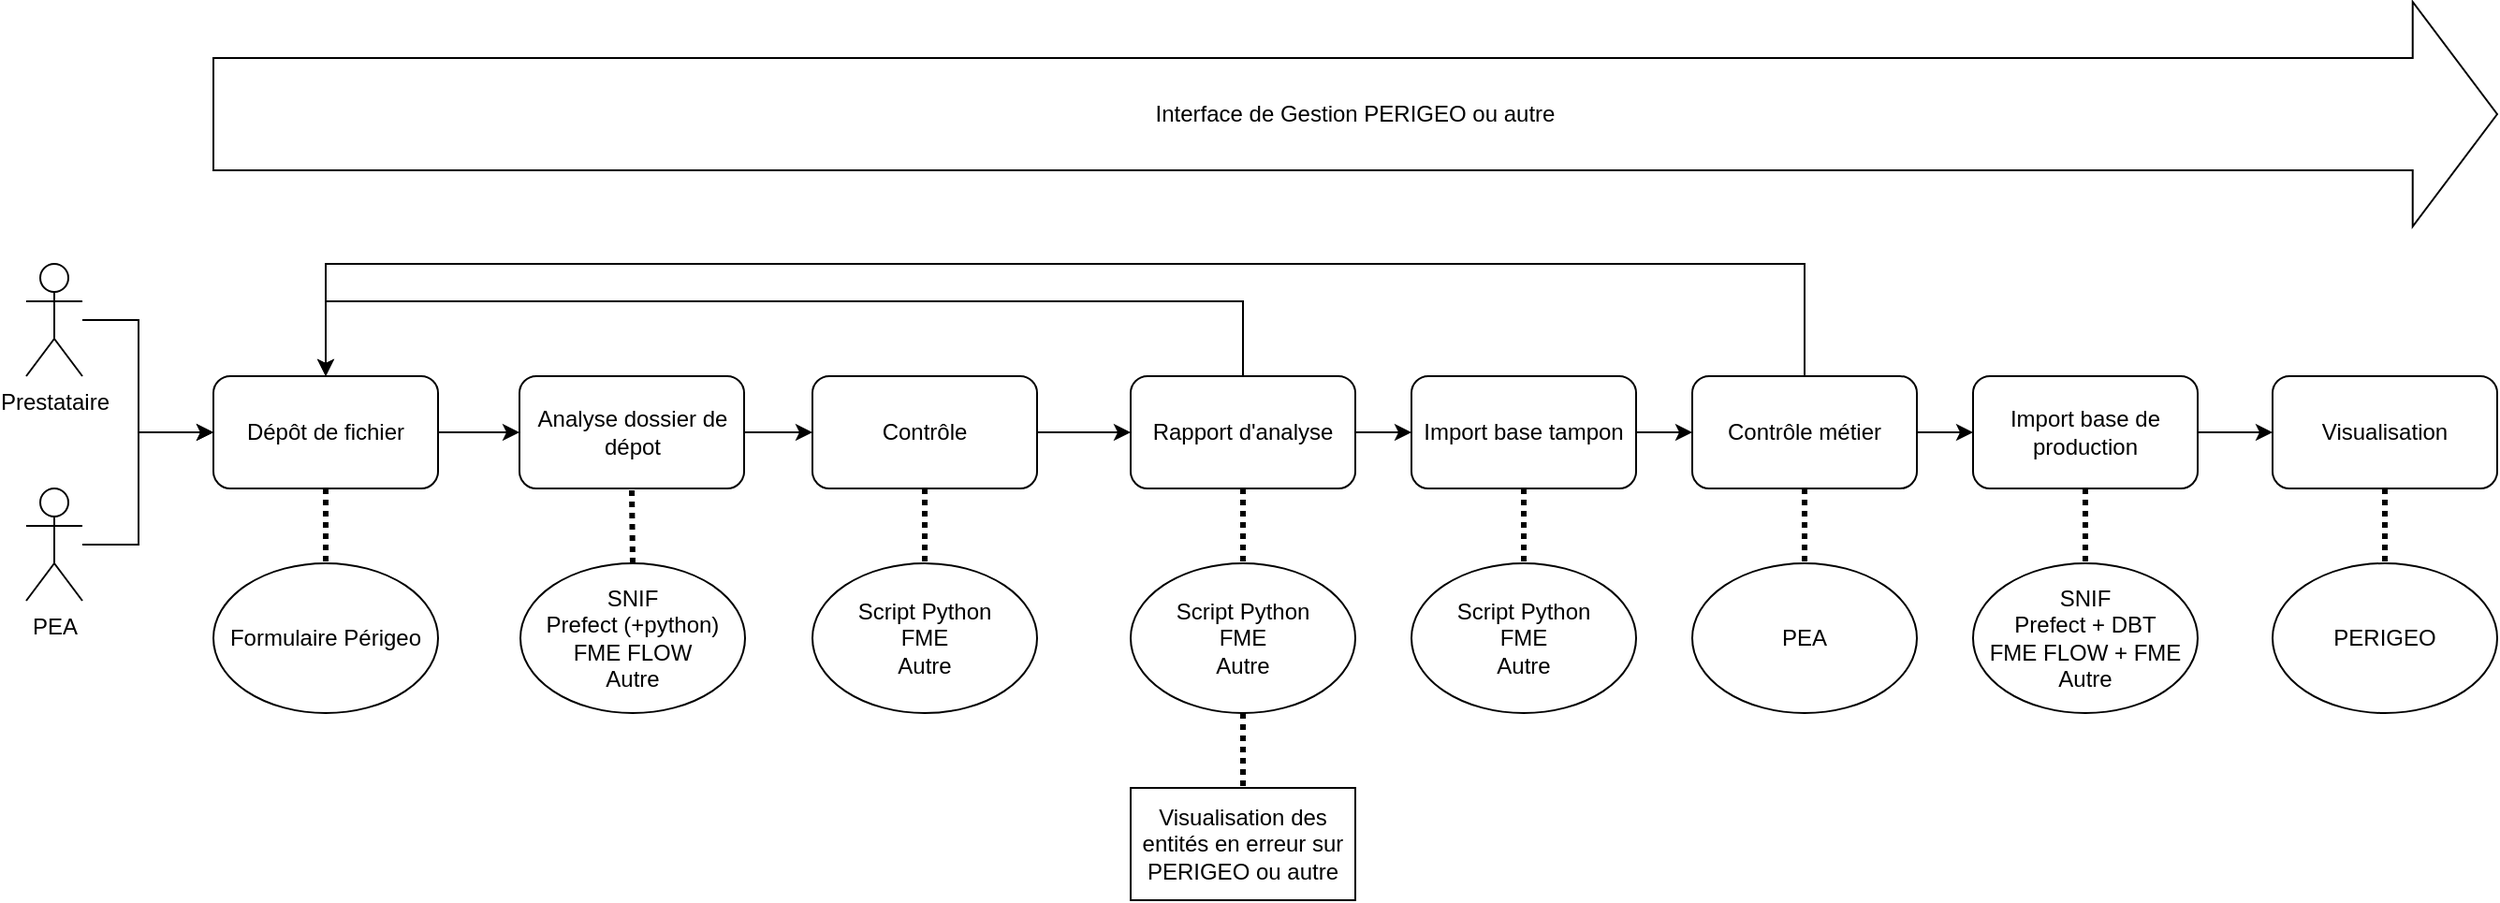 <mxfile version="26.2.5">
  <diagram name="Page-1" id="4jkMKxIa9DFJnjPbxsZc">
    <mxGraphModel dx="1680" dy="2043" grid="1" gridSize="10" guides="1" tooltips="1" connect="1" arrows="1" fold="1" page="1" pageScale="1" pageWidth="827" pageHeight="1169" math="0" shadow="0">
      <root>
        <mxCell id="0" />
        <mxCell id="1" parent="0" />
        <mxCell id="nb88-6SHs_HvfBZo1xa0-10" style="edgeStyle=orthogonalEdgeStyle;rounded=0;orthogonalLoop=1;jettySize=auto;html=1;exitX=1;exitY=0.5;exitDx=0;exitDy=0;entryX=0;entryY=0.5;entryDx=0;entryDy=0;" edge="1" parent="1" source="nb88-6SHs_HvfBZo1xa0-3" target="nb88-6SHs_HvfBZo1xa0-4">
          <mxGeometry relative="1" as="geometry" />
        </mxCell>
        <mxCell id="nb88-6SHs_HvfBZo1xa0-39" style="edgeStyle=orthogonalEdgeStyle;rounded=0;orthogonalLoop=1;jettySize=auto;html=1;entryX=0.5;entryY=0;entryDx=0;entryDy=0;strokeColor=default;endArrow=none;startFill=0;strokeWidth=3;dashed=1;dashPattern=1 1;" edge="1" parent="1" source="nb88-6SHs_HvfBZo1xa0-3" target="nb88-6SHs_HvfBZo1xa0-23">
          <mxGeometry relative="1" as="geometry" />
        </mxCell>
        <mxCell id="nb88-6SHs_HvfBZo1xa0-3" value="Dépôt de fichier" style="rounded=1;whiteSpace=wrap;html=1;" vertex="1" parent="1">
          <mxGeometry x="250" y="160" width="120" height="60" as="geometry" />
        </mxCell>
        <mxCell id="nb88-6SHs_HvfBZo1xa0-11" style="edgeStyle=orthogonalEdgeStyle;rounded=0;orthogonalLoop=1;jettySize=auto;html=1;entryX=0;entryY=0.5;entryDx=0;entryDy=0;" edge="1" parent="1" source="nb88-6SHs_HvfBZo1xa0-4" target="nb88-6SHs_HvfBZo1xa0-5">
          <mxGeometry relative="1" as="geometry" />
        </mxCell>
        <mxCell id="nb88-6SHs_HvfBZo1xa0-4" value="Analyse dossier de dépot" style="rounded=1;whiteSpace=wrap;html=1;" vertex="1" parent="1">
          <mxGeometry x="413.5" y="160" width="120" height="60" as="geometry" />
        </mxCell>
        <mxCell id="nb88-6SHs_HvfBZo1xa0-12" style="edgeStyle=orthogonalEdgeStyle;rounded=0;orthogonalLoop=1;jettySize=auto;html=1;entryX=0;entryY=0.5;entryDx=0;entryDy=0;" edge="1" parent="1" source="nb88-6SHs_HvfBZo1xa0-5" target="nb88-6SHs_HvfBZo1xa0-6">
          <mxGeometry relative="1" as="geometry" />
        </mxCell>
        <mxCell id="nb88-6SHs_HvfBZo1xa0-42" style="edgeStyle=orthogonalEdgeStyle;rounded=0;orthogonalLoop=1;jettySize=auto;html=1;entryX=0.5;entryY=0;entryDx=0;entryDy=0;endArrow=none;startFill=0;strokeWidth=3;dashed=1;dashPattern=1 1;" edge="1" parent="1" source="nb88-6SHs_HvfBZo1xa0-5" target="nb88-6SHs_HvfBZo1xa0-25">
          <mxGeometry relative="1" as="geometry" />
        </mxCell>
        <mxCell id="nb88-6SHs_HvfBZo1xa0-5" value="Contrôle" style="rounded=1;whiteSpace=wrap;html=1;" vertex="1" parent="1">
          <mxGeometry x="570" y="160" width="120" height="60" as="geometry" />
        </mxCell>
        <mxCell id="nb88-6SHs_HvfBZo1xa0-43" style="edgeStyle=orthogonalEdgeStyle;rounded=0;orthogonalLoop=1;jettySize=auto;html=1;entryX=0.5;entryY=0;entryDx=0;entryDy=0;endArrow=none;startFill=0;strokeWidth=3;dashed=1;dashPattern=1 1;" edge="1" parent="1" source="nb88-6SHs_HvfBZo1xa0-6" target="nb88-6SHs_HvfBZo1xa0-28">
          <mxGeometry relative="1" as="geometry" />
        </mxCell>
        <mxCell id="nb88-6SHs_HvfBZo1xa0-50" style="edgeStyle=orthogonalEdgeStyle;rounded=0;orthogonalLoop=1;jettySize=auto;html=1;exitX=1;exitY=0.5;exitDx=0;exitDy=0;entryX=0;entryY=0.5;entryDx=0;entryDy=0;" edge="1" parent="1" source="nb88-6SHs_HvfBZo1xa0-6" target="nb88-6SHs_HvfBZo1xa0-7">
          <mxGeometry relative="1" as="geometry" />
        </mxCell>
        <mxCell id="nb88-6SHs_HvfBZo1xa0-55" style="edgeStyle=orthogonalEdgeStyle;rounded=0;orthogonalLoop=1;jettySize=auto;html=1;entryX=0.5;entryY=0;entryDx=0;entryDy=0;" edge="1" parent="1" source="nb88-6SHs_HvfBZo1xa0-6" target="nb88-6SHs_HvfBZo1xa0-3">
          <mxGeometry relative="1" as="geometry">
            <Array as="points">
              <mxPoint x="800" y="120" />
              <mxPoint x="310" y="120" />
            </Array>
          </mxGeometry>
        </mxCell>
        <mxCell id="nb88-6SHs_HvfBZo1xa0-6" value="Rapport d&#39;analyse" style="rounded=1;whiteSpace=wrap;html=1;" vertex="1" parent="1">
          <mxGeometry x="740" y="160" width="120" height="60" as="geometry" />
        </mxCell>
        <mxCell id="nb88-6SHs_HvfBZo1xa0-45" style="edgeStyle=orthogonalEdgeStyle;rounded=0;orthogonalLoop=1;jettySize=auto;html=1;entryX=0.5;entryY=0;entryDx=0;entryDy=0;endArrow=none;startFill=0;strokeWidth=3;dashed=1;dashPattern=1 1;" edge="1" parent="1" source="nb88-6SHs_HvfBZo1xa0-7" target="nb88-6SHs_HvfBZo1xa0-29">
          <mxGeometry relative="1" as="geometry" />
        </mxCell>
        <mxCell id="nb88-6SHs_HvfBZo1xa0-51" style="edgeStyle=orthogonalEdgeStyle;rounded=0;orthogonalLoop=1;jettySize=auto;html=1;exitX=1;exitY=0.5;exitDx=0;exitDy=0;entryX=0;entryY=0.5;entryDx=0;entryDy=0;" edge="1" parent="1" source="nb88-6SHs_HvfBZo1xa0-7" target="nb88-6SHs_HvfBZo1xa0-8">
          <mxGeometry relative="1" as="geometry" />
        </mxCell>
        <mxCell id="nb88-6SHs_HvfBZo1xa0-7" value="Import base tampon" style="rounded=1;whiteSpace=wrap;html=1;" vertex="1" parent="1">
          <mxGeometry x="890" y="160" width="120" height="60" as="geometry" />
        </mxCell>
        <mxCell id="nb88-6SHs_HvfBZo1xa0-47" style="edgeStyle=orthogonalEdgeStyle;rounded=0;orthogonalLoop=1;jettySize=auto;html=1;entryX=0.5;entryY=0;entryDx=0;entryDy=0;endArrow=none;startFill=0;strokeWidth=3;dashed=1;dashPattern=1 1;" edge="1" parent="1" source="nb88-6SHs_HvfBZo1xa0-8" target="nb88-6SHs_HvfBZo1xa0-30">
          <mxGeometry relative="1" as="geometry" />
        </mxCell>
        <mxCell id="nb88-6SHs_HvfBZo1xa0-52" style="edgeStyle=orthogonalEdgeStyle;rounded=0;orthogonalLoop=1;jettySize=auto;html=1;exitX=1;exitY=0.5;exitDx=0;exitDy=0;entryX=0;entryY=0.5;entryDx=0;entryDy=0;" edge="1" parent="1" source="nb88-6SHs_HvfBZo1xa0-8" target="nb88-6SHs_HvfBZo1xa0-9">
          <mxGeometry relative="1" as="geometry" />
        </mxCell>
        <mxCell id="nb88-6SHs_HvfBZo1xa0-56" style="edgeStyle=orthogonalEdgeStyle;rounded=0;orthogonalLoop=1;jettySize=auto;html=1;entryX=0.5;entryY=0;entryDx=0;entryDy=0;" edge="1" parent="1" source="nb88-6SHs_HvfBZo1xa0-8" target="nb88-6SHs_HvfBZo1xa0-3">
          <mxGeometry relative="1" as="geometry">
            <Array as="points">
              <mxPoint x="1100" y="100" />
              <mxPoint x="310" y="100" />
            </Array>
          </mxGeometry>
        </mxCell>
        <mxCell id="nb88-6SHs_HvfBZo1xa0-8" value="Contrôle métier" style="rounded=1;whiteSpace=wrap;html=1;" vertex="1" parent="1">
          <mxGeometry x="1040" y="160" width="120" height="60" as="geometry" />
        </mxCell>
        <mxCell id="nb88-6SHs_HvfBZo1xa0-48" style="edgeStyle=orthogonalEdgeStyle;rounded=0;orthogonalLoop=1;jettySize=auto;html=1;entryX=0.5;entryY=0;entryDx=0;entryDy=0;endArrow=none;startFill=0;strokeWidth=3;dashed=1;dashPattern=1 1;" edge="1" parent="1" source="nb88-6SHs_HvfBZo1xa0-9" target="nb88-6SHs_HvfBZo1xa0-32">
          <mxGeometry relative="1" as="geometry" />
        </mxCell>
        <mxCell id="nb88-6SHs_HvfBZo1xa0-53" style="edgeStyle=orthogonalEdgeStyle;rounded=0;orthogonalLoop=1;jettySize=auto;html=1;exitX=1;exitY=0.5;exitDx=0;exitDy=0;entryX=0;entryY=0.5;entryDx=0;entryDy=0;" edge="1" parent="1" source="nb88-6SHs_HvfBZo1xa0-9" target="nb88-6SHs_HvfBZo1xa0-49">
          <mxGeometry relative="1" as="geometry" />
        </mxCell>
        <mxCell id="nb88-6SHs_HvfBZo1xa0-9" value="Import base de production" style="rounded=1;whiteSpace=wrap;html=1;" vertex="1" parent="1">
          <mxGeometry x="1190" y="160" width="120" height="60" as="geometry" />
        </mxCell>
        <mxCell id="nb88-6SHs_HvfBZo1xa0-19" style="edgeStyle=orthogonalEdgeStyle;rounded=0;orthogonalLoop=1;jettySize=auto;html=1;" edge="1" parent="1" source="nb88-6SHs_HvfBZo1xa0-13">
          <mxGeometry relative="1" as="geometry">
            <mxPoint x="250" y="190" as="targetPoint" />
            <Array as="points">
              <mxPoint x="210" y="130" />
              <mxPoint x="210" y="190" />
            </Array>
          </mxGeometry>
        </mxCell>
        <mxCell id="nb88-6SHs_HvfBZo1xa0-13" value="Prestataire" style="shape=umlActor;verticalLabelPosition=bottom;verticalAlign=top;html=1;outlineConnect=0;" vertex="1" parent="1">
          <mxGeometry x="150" y="100" width="30" height="60" as="geometry" />
        </mxCell>
        <mxCell id="nb88-6SHs_HvfBZo1xa0-18" style="edgeStyle=orthogonalEdgeStyle;rounded=0;orthogonalLoop=1;jettySize=auto;html=1;entryX=0;entryY=0.5;entryDx=0;entryDy=0;" edge="1" parent="1" source="nb88-6SHs_HvfBZo1xa0-17" target="nb88-6SHs_HvfBZo1xa0-3">
          <mxGeometry relative="1" as="geometry">
            <Array as="points">
              <mxPoint x="210" y="250" />
              <mxPoint x="210" y="190" />
            </Array>
          </mxGeometry>
        </mxCell>
        <mxCell id="nb88-6SHs_HvfBZo1xa0-17" value="PEA" style="shape=umlActor;verticalLabelPosition=bottom;verticalAlign=top;html=1;outlineConnect=0;" vertex="1" parent="1">
          <mxGeometry x="150" y="220" width="30" height="60" as="geometry" />
        </mxCell>
        <mxCell id="nb88-6SHs_HvfBZo1xa0-23" value="Formulaire Périgeo" style="ellipse;whiteSpace=wrap;html=1;" vertex="1" parent="1">
          <mxGeometry x="250" y="260" width="120" height="80" as="geometry" />
        </mxCell>
        <mxCell id="nb88-6SHs_HvfBZo1xa0-24" value="&lt;div&gt;SNIF&lt;/div&gt;Prefect (+python)&lt;div&gt;FME FLOW&lt;/div&gt;&lt;div&gt;Autre&lt;/div&gt;" style="ellipse;whiteSpace=wrap;html=1;" vertex="1" parent="1">
          <mxGeometry x="414" y="260" width="120" height="80" as="geometry" />
        </mxCell>
        <mxCell id="nb88-6SHs_HvfBZo1xa0-25" value="Script Python&lt;div&gt;FME&lt;/div&gt;&lt;div&gt;Autre&lt;/div&gt;" style="ellipse;whiteSpace=wrap;html=1;" vertex="1" parent="1">
          <mxGeometry x="570" y="260" width="120" height="80" as="geometry" />
        </mxCell>
        <mxCell id="nb88-6SHs_HvfBZo1xa0-60" style="edgeStyle=orthogonalEdgeStyle;rounded=0;orthogonalLoop=1;jettySize=auto;html=1;entryX=0.5;entryY=0;entryDx=0;entryDy=0;dashed=1;dashPattern=1 1;strokeColor=default;strokeWidth=3;align=center;verticalAlign=middle;fontFamily=Helvetica;fontSize=11;fontColor=default;labelBackgroundColor=default;startFill=0;endArrow=none;" edge="1" parent="1" source="nb88-6SHs_HvfBZo1xa0-28" target="nb88-6SHs_HvfBZo1xa0-57">
          <mxGeometry relative="1" as="geometry" />
        </mxCell>
        <mxCell id="nb88-6SHs_HvfBZo1xa0-28" value="Script Python&lt;div&gt;FME&lt;/div&gt;&lt;div&gt;Autre&lt;/div&gt;" style="ellipse;whiteSpace=wrap;html=1;" vertex="1" parent="1">
          <mxGeometry x="740" y="260" width="120" height="80" as="geometry" />
        </mxCell>
        <mxCell id="nb88-6SHs_HvfBZo1xa0-29" value="Script Python&lt;div&gt;FME&lt;/div&gt;&lt;div&gt;Autre&lt;/div&gt;" style="ellipse;whiteSpace=wrap;html=1;" vertex="1" parent="1">
          <mxGeometry x="890" y="260" width="120" height="80" as="geometry" />
        </mxCell>
        <mxCell id="nb88-6SHs_HvfBZo1xa0-30" value="PEA" style="ellipse;whiteSpace=wrap;html=1;" vertex="1" parent="1">
          <mxGeometry x="1040" y="260" width="120" height="80" as="geometry" />
        </mxCell>
        <mxCell id="nb88-6SHs_HvfBZo1xa0-32" value="&lt;div&gt;SNIF&lt;/div&gt;Prefect + DBT&lt;div&gt;FME FLOW + FME&lt;/div&gt;&lt;div&gt;Autre&lt;/div&gt;" style="ellipse;whiteSpace=wrap;html=1;" vertex="1" parent="1">
          <mxGeometry x="1190" y="260" width="120" height="80" as="geometry" />
        </mxCell>
        <mxCell id="nb88-6SHs_HvfBZo1xa0-37" value="Interface de Gestion PERIGEO ou autre" style="shape=singleArrow;whiteSpace=wrap;html=1;arrowWidth=0.501;arrowSize=0.037;" vertex="1" parent="1">
          <mxGeometry x="250" y="-40" width="1220" height="120" as="geometry" />
        </mxCell>
        <mxCell id="nb88-6SHs_HvfBZo1xa0-41" value="" style="endArrow=none;html=1;rounded=0;exitX=0.5;exitY=0;exitDx=0;exitDy=0;entryX=0.5;entryY=1;entryDx=0;entryDy=0;strokeWidth=3;dashed=1;dashPattern=1 1;" edge="1" parent="1" source="nb88-6SHs_HvfBZo1xa0-24" target="nb88-6SHs_HvfBZo1xa0-4">
          <mxGeometry width="50" height="50" relative="1" as="geometry">
            <mxPoint x="580" y="420" as="sourcePoint" />
            <mxPoint x="500" y="240" as="targetPoint" />
          </mxGeometry>
        </mxCell>
        <mxCell id="nb88-6SHs_HvfBZo1xa0-63" style="edgeStyle=orthogonalEdgeStyle;rounded=0;orthogonalLoop=1;jettySize=auto;html=1;exitX=0.5;exitY=1;exitDx=0;exitDy=0;dashed=1;dashPattern=1 1;strokeColor=default;strokeWidth=3;align=center;verticalAlign=middle;fontFamily=Helvetica;fontSize=11;fontColor=default;labelBackgroundColor=default;startFill=0;endArrow=none;" edge="1" parent="1" source="nb88-6SHs_HvfBZo1xa0-49" target="nb88-6SHs_HvfBZo1xa0-62">
          <mxGeometry relative="1" as="geometry" />
        </mxCell>
        <mxCell id="nb88-6SHs_HvfBZo1xa0-49" value="Visualisation" style="rounded=1;whiteSpace=wrap;html=1;" vertex="1" parent="1">
          <mxGeometry x="1350" y="160" width="120" height="60" as="geometry" />
        </mxCell>
        <mxCell id="nb88-6SHs_HvfBZo1xa0-57" value="Visualisation des entités en erreur sur PERIGEO ou autre" style="rounded=0;whiteSpace=wrap;html=1;" vertex="1" parent="1">
          <mxGeometry x="740" y="380" width="120" height="60" as="geometry" />
        </mxCell>
        <mxCell id="nb88-6SHs_HvfBZo1xa0-62" value="&lt;div&gt;PERIGEO&lt;/div&gt;" style="ellipse;whiteSpace=wrap;html=1;" vertex="1" parent="1">
          <mxGeometry x="1350" y="260" width="120" height="80" as="geometry" />
        </mxCell>
      </root>
    </mxGraphModel>
  </diagram>
</mxfile>
